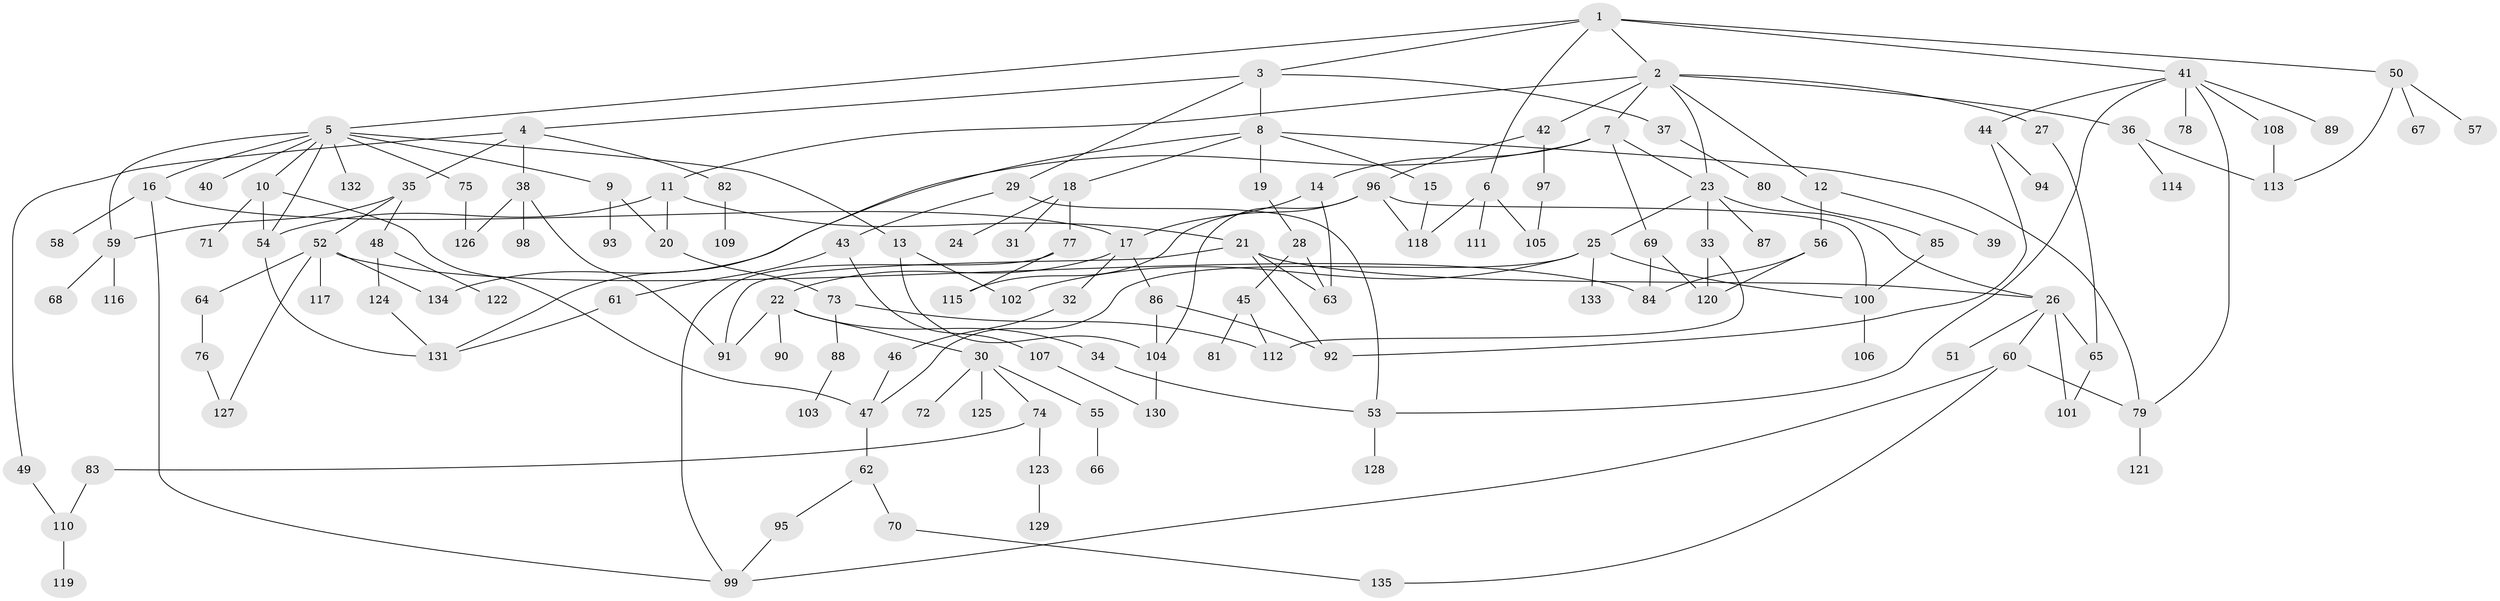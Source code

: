 // Generated by graph-tools (version 1.1) at 2025/49/03/09/25 03:49:17]
// undirected, 135 vertices, 184 edges
graph export_dot {
graph [start="1"]
  node [color=gray90,style=filled];
  1;
  2;
  3;
  4;
  5;
  6;
  7;
  8;
  9;
  10;
  11;
  12;
  13;
  14;
  15;
  16;
  17;
  18;
  19;
  20;
  21;
  22;
  23;
  24;
  25;
  26;
  27;
  28;
  29;
  30;
  31;
  32;
  33;
  34;
  35;
  36;
  37;
  38;
  39;
  40;
  41;
  42;
  43;
  44;
  45;
  46;
  47;
  48;
  49;
  50;
  51;
  52;
  53;
  54;
  55;
  56;
  57;
  58;
  59;
  60;
  61;
  62;
  63;
  64;
  65;
  66;
  67;
  68;
  69;
  70;
  71;
  72;
  73;
  74;
  75;
  76;
  77;
  78;
  79;
  80;
  81;
  82;
  83;
  84;
  85;
  86;
  87;
  88;
  89;
  90;
  91;
  92;
  93;
  94;
  95;
  96;
  97;
  98;
  99;
  100;
  101;
  102;
  103;
  104;
  105;
  106;
  107;
  108;
  109;
  110;
  111;
  112;
  113;
  114;
  115;
  116;
  117;
  118;
  119;
  120;
  121;
  122;
  123;
  124;
  125;
  126;
  127;
  128;
  129;
  130;
  131;
  132;
  133;
  134;
  135;
  1 -- 2;
  1 -- 3;
  1 -- 5;
  1 -- 6;
  1 -- 41;
  1 -- 50;
  2 -- 7;
  2 -- 11;
  2 -- 12;
  2 -- 23;
  2 -- 27;
  2 -- 36;
  2 -- 42;
  3 -- 4;
  3 -- 8;
  3 -- 29;
  3 -- 37;
  4 -- 35;
  4 -- 38;
  4 -- 49;
  4 -- 82;
  5 -- 9;
  5 -- 10;
  5 -- 13;
  5 -- 16;
  5 -- 40;
  5 -- 75;
  5 -- 132;
  5 -- 54;
  5 -- 59;
  6 -- 105;
  6 -- 111;
  6 -- 118;
  7 -- 14;
  7 -- 69;
  7 -- 23;
  7 -- 134;
  8 -- 15;
  8 -- 18;
  8 -- 19;
  8 -- 79;
  8 -- 131;
  9 -- 93;
  9 -- 20;
  10 -- 47;
  10 -- 71;
  10 -- 54;
  11 -- 20;
  11 -- 21;
  11 -- 54;
  12 -- 39;
  12 -- 56;
  13 -- 104;
  13 -- 102;
  14 -- 17;
  14 -- 63;
  15 -- 118;
  16 -- 17;
  16 -- 58;
  16 -- 99;
  17 -- 22;
  17 -- 32;
  17 -- 86;
  18 -- 24;
  18 -- 31;
  18 -- 77;
  19 -- 28;
  20 -- 73;
  21 -- 63;
  21 -- 91;
  21 -- 92;
  21 -- 26;
  22 -- 30;
  22 -- 34;
  22 -- 90;
  22 -- 91;
  23 -- 25;
  23 -- 26;
  23 -- 33;
  23 -- 87;
  25 -- 100;
  25 -- 102;
  25 -- 133;
  25 -- 47;
  26 -- 51;
  26 -- 60;
  26 -- 65;
  26 -- 101;
  27 -- 65;
  28 -- 45;
  28 -- 63;
  29 -- 43;
  29 -- 53;
  30 -- 55;
  30 -- 72;
  30 -- 74;
  30 -- 125;
  32 -- 46;
  33 -- 120;
  33 -- 112;
  34 -- 53;
  35 -- 48;
  35 -- 52;
  35 -- 59;
  36 -- 114;
  36 -- 113;
  37 -- 80;
  38 -- 98;
  38 -- 91;
  38 -- 126;
  41 -- 44;
  41 -- 78;
  41 -- 89;
  41 -- 108;
  41 -- 79;
  41 -- 53;
  42 -- 96;
  42 -- 97;
  43 -- 61;
  43 -- 107;
  44 -- 94;
  44 -- 92;
  45 -- 81;
  45 -- 112;
  46 -- 47;
  47 -- 62;
  48 -- 122;
  48 -- 124;
  49 -- 110;
  50 -- 57;
  50 -- 67;
  50 -- 113;
  52 -- 64;
  52 -- 117;
  52 -- 134;
  52 -- 127;
  52 -- 84;
  53 -- 128;
  54 -- 131;
  55 -- 66;
  56 -- 84;
  56 -- 120;
  59 -- 68;
  59 -- 116;
  60 -- 79;
  60 -- 135;
  60 -- 99;
  61 -- 131;
  62 -- 70;
  62 -- 95;
  64 -- 76;
  65 -- 101;
  69 -- 84;
  69 -- 120;
  70 -- 135;
  73 -- 88;
  73 -- 112;
  74 -- 83;
  74 -- 123;
  75 -- 126;
  76 -- 127;
  77 -- 99;
  77 -- 115;
  79 -- 121;
  80 -- 85;
  82 -- 109;
  83 -- 110;
  85 -- 100;
  86 -- 92;
  86 -- 104;
  88 -- 103;
  95 -- 99;
  96 -- 118;
  96 -- 104;
  96 -- 115;
  96 -- 100;
  97 -- 105;
  100 -- 106;
  104 -- 130;
  107 -- 130;
  108 -- 113;
  110 -- 119;
  123 -- 129;
  124 -- 131;
}
